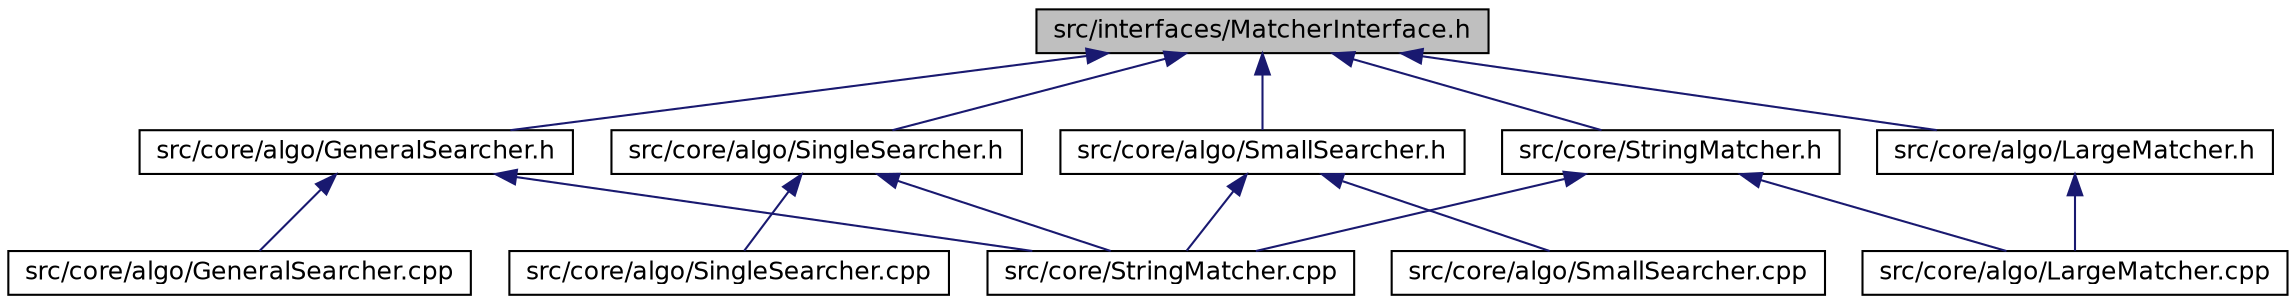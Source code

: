 digraph "src/interfaces/MatcherInterface.h"
{
 // INTERACTIVE_SVG=YES
 // LATEX_PDF_SIZE
  edge [fontname="Helvetica",fontsize="12",labelfontname="Helvetica",labelfontsize="12"];
  node [fontname="Helvetica",fontsize="12",shape=record];
  Node1 [label="src/interfaces/MatcherInterface.h",height=0.2,width=0.4,color="black", fillcolor="grey75", style="filled", fontcolor="black",tooltip=" "];
  Node1 -> Node2 [dir="back",color="midnightblue",fontsize="12",style="solid",fontname="Helvetica"];
  Node2 [label="src/core/StringMatcher.h",height=0.2,width=0.4,color="black", fillcolor="white", style="filled",URL="$a00002.html",tooltip=" "];
  Node2 -> Node3 [dir="back",color="midnightblue",fontsize="12",style="solid",fontname="Helvetica"];
  Node3 [label="src/core/StringMatcher.cpp",height=0.2,width=0.4,color="black", fillcolor="white", style="filled",URL="$a00044.html",tooltip=" "];
  Node2 -> Node4 [dir="back",color="midnightblue",fontsize="12",style="solid",fontname="Helvetica"];
  Node4 [label="src/core/algo/LargeMatcher.cpp",height=0.2,width=0.4,color="black", fillcolor="white", style="filled",URL="$a00011.html",tooltip=" "];
  Node1 -> Node5 [dir="back",color="midnightblue",fontsize="12",style="solid",fontname="Helvetica"];
  Node5 [label="src/core/algo/GeneralSearcher.h",height=0.2,width=0.4,color="black", fillcolor="white", style="filled",URL="$a00017.html",tooltip=" "];
  Node5 -> Node3 [dir="back",color="midnightblue",fontsize="12",style="solid",fontname="Helvetica"];
  Node5 -> Node6 [dir="back",color="midnightblue",fontsize="12",style="solid",fontname="Helvetica"];
  Node6 [label="src/core/algo/GeneralSearcher.cpp",height=0.2,width=0.4,color="black", fillcolor="white", style="filled",URL="$a00008.html",tooltip=" "];
  Node1 -> Node7 [dir="back",color="midnightblue",fontsize="12",style="solid",fontname="Helvetica"];
  Node7 [label="src/core/algo/LargeMatcher.h",height=0.2,width=0.4,color="black", fillcolor="white", style="filled",URL="$a00005.html",tooltip=" "];
  Node7 -> Node4 [dir="back",color="midnightblue",fontsize="12",style="solid",fontname="Helvetica"];
  Node1 -> Node8 [dir="back",color="midnightblue",fontsize="12",style="solid",fontname="Helvetica"];
  Node8 [label="src/core/algo/SingleSearcher.h",height=0.2,width=0.4,color="black", fillcolor="white", style="filled",URL="$a00020.html",tooltip=" "];
  Node8 -> Node3 [dir="back",color="midnightblue",fontsize="12",style="solid",fontname="Helvetica"];
  Node8 -> Node9 [dir="back",color="midnightblue",fontsize="12",style="solid",fontname="Helvetica"];
  Node9 [label="src/core/algo/SingleSearcher.cpp",height=0.2,width=0.4,color="black", fillcolor="white", style="filled",URL="$a00014.html",tooltip=" "];
  Node1 -> Node10 [dir="back",color="midnightblue",fontsize="12",style="solid",fontname="Helvetica"];
  Node10 [label="src/core/algo/SmallSearcher.h",height=0.2,width=0.4,color="black", fillcolor="white", style="filled",URL="$a00023.html",tooltip=" "];
  Node10 -> Node3 [dir="back",color="midnightblue",fontsize="12",style="solid",fontname="Helvetica"];
  Node10 -> Node11 [dir="back",color="midnightblue",fontsize="12",style="solid",fontname="Helvetica"];
  Node11 [label="src/core/algo/SmallSearcher.cpp",height=0.2,width=0.4,color="black", fillcolor="white", style="filled",URL="$a00026.html",tooltip=" "];
}
